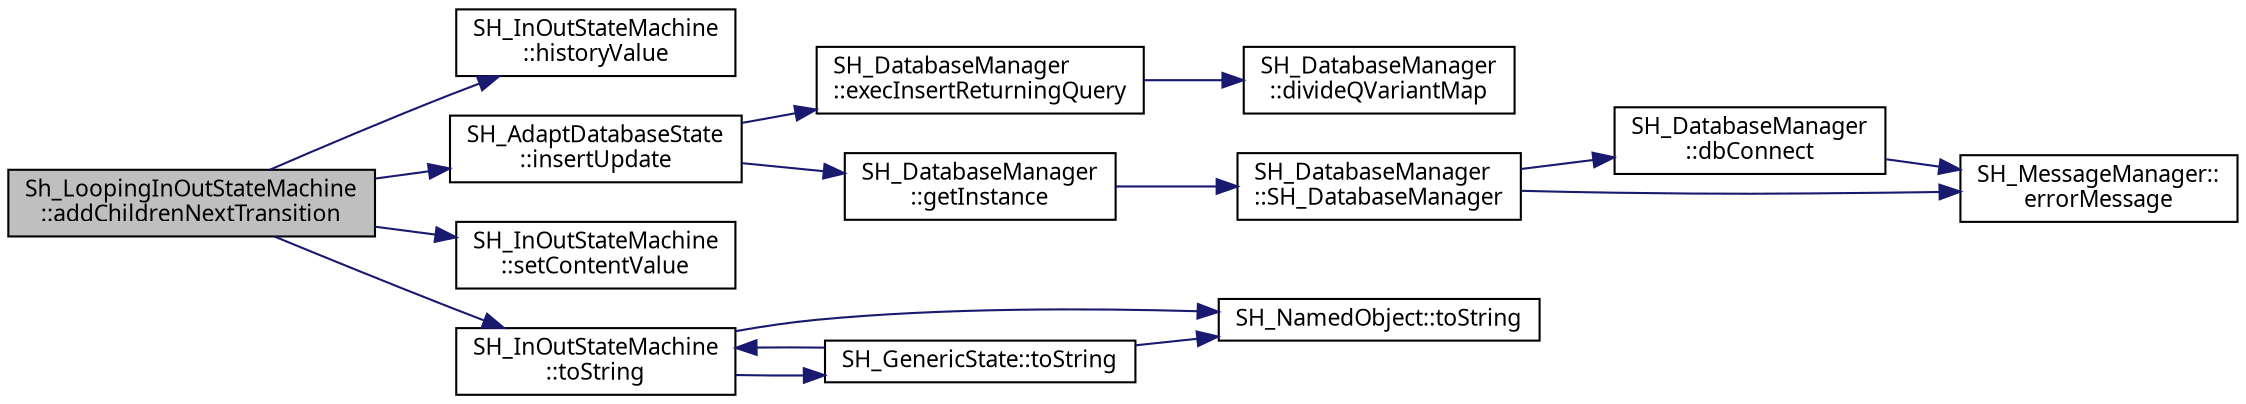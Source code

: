 digraph "Sh_LoopingInOutStateMachine::addChildrenNextTransition"
{
 // INTERACTIVE_SVG=YES
  bgcolor="transparent";
  edge [fontname="Verdana",fontsize="11",labelfontname="Verdana",labelfontsize="11"];
  node [fontname="Verdana",fontsize="11",shape=record];
  rankdir="LR";
  Node1 [label="Sh_LoopingInOutStateMachine\l::addChildrenNextTransition",height=0.2,width=0.4,color="black", fillcolor="grey75", style="filled" fontcolor="black"];
  Node1 -> Node2 [color="midnightblue",fontsize="11",style="solid",fontname="Verdana"];
  Node2 [label="SH_InOutStateMachine\l::historyValue",height=0.2,width=0.4,color="black",URL="$classSH__InOutStateMachine.html#a84fb2b2c2105cae9c590c0d15960854a"];
  Node1 -> Node3 [color="midnightblue",fontsize="11",style="solid",fontname="Verdana"];
  Node3 [label="SH_AdaptDatabaseState\l::insertUpdate",height=0.2,width=0.4,color="black",URL="$classSH__AdaptDatabaseState.html#ab010e64da052db416328d3bcb9ca01d4"];
  Node3 -> Node4 [color="midnightblue",fontsize="11",style="solid",fontname="Verdana"];
  Node4 [label="SH_DatabaseManager\l::execInsertReturningQuery",height=0.2,width=0.4,color="black",URL="$classSH__DatabaseManager.html#a1c0399265021ed79a1c07a0e01c7a5dc"];
  Node4 -> Node5 [color="midnightblue",fontsize="11",style="solid",fontname="Verdana"];
  Node5 [label="SH_DatabaseManager\l::divideQVariantMap",height=0.2,width=0.4,color="black",URL="$classSH__DatabaseManager.html#acab8936d9c694610eda1c157a405ead3"];
  Node3 -> Node6 [color="midnightblue",fontsize="11",style="solid",fontname="Verdana"];
  Node6 [label="SH_DatabaseManager\l::getInstance",height=0.2,width=0.4,color="black",URL="$classSH__DatabaseManager.html#a638369a15265ab0aa053080a32d2ca39"];
  Node6 -> Node7 [color="midnightblue",fontsize="11",style="solid",fontname="Verdana"];
  Node7 [label="SH_DatabaseManager\l::SH_DatabaseManager",height=0.2,width=0.4,color="black",URL="$classSH__DatabaseManager.html#a7b5d0e372c153eb59cdab98588994904"];
  Node7 -> Node8 [color="midnightblue",fontsize="11",style="solid",fontname="Verdana"];
  Node8 [label="SH_DatabaseManager\l::dbConnect",height=0.2,width=0.4,color="black",URL="$classSH__DatabaseManager.html#aeb077fe5437f435c0cbe8d77d96dd846"];
  Node8 -> Node9 [color="midnightblue",fontsize="11",style="solid",fontname="Verdana"];
  Node9 [label="SH_MessageManager::\lerrorMessage",height=0.2,width=0.4,color="black",URL="$classSH__MessageManager.html#acb5615cc90f198f4768da800a5d32362"];
  Node7 -> Node9 [color="midnightblue",fontsize="11",style="solid",fontname="Verdana"];
  Node1 -> Node10 [color="midnightblue",fontsize="11",style="solid",fontname="Verdana"];
  Node10 [label="SH_InOutStateMachine\l::setContentValue",height=0.2,width=0.4,color="black",URL="$classSH__InOutStateMachine.html#aa2766b7a7ba39c35a10df7fc0c151b4f"];
  Node1 -> Node11 [color="midnightblue",fontsize="11",style="solid",fontname="Verdana"];
  Node11 [label="SH_InOutStateMachine\l::toString",height=0.2,width=0.4,color="black",URL="$classSH__InOutStateMachine.html#a60ecd7de03d948e2d1e9cbedb5c3e5fa"];
  Node11 -> Node12 [color="midnightblue",fontsize="11",style="solid",fontname="Verdana"];
  Node12 [label="SH_NamedObject::toString",height=0.2,width=0.4,color="black",URL="$classSH__NamedObject.html#af73e97f6476ca1ef3a22b159d179f5e7"];
  Node11 -> Node13 [color="midnightblue",fontsize="11",style="solid",fontname="Verdana"];
  Node13 [label="SH_GenericState::toString",height=0.2,width=0.4,color="black",URL="$classSH__GenericState.html#a5480c5ee725fd801d8f6292cd4c803b8"];
  Node13 -> Node12 [color="midnightblue",fontsize="11",style="solid",fontname="Verdana"];
  Node13 -> Node11 [color="midnightblue",fontsize="11",style="solid",fontname="Verdana"];
}
